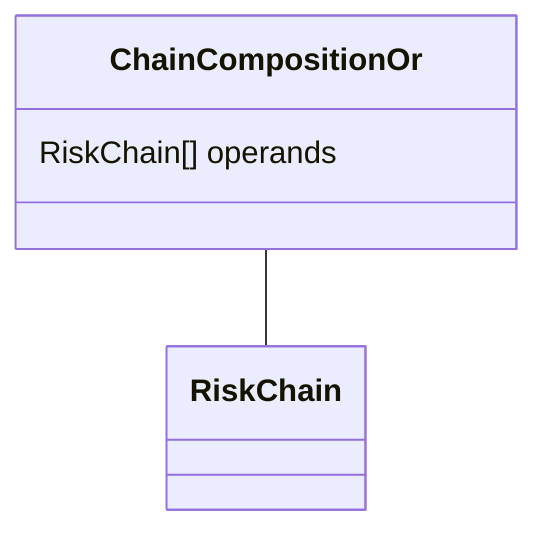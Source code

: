 classDiagram
  ChainCompositionOr -- RiskChain


class ChainCompositionOr {

  RiskChain[] operands

 }